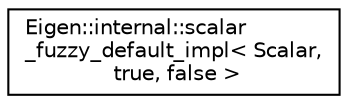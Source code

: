 digraph "Graphical Class Hierarchy"
{
  edge [fontname="Helvetica",fontsize="10",labelfontname="Helvetica",labelfontsize="10"];
  node [fontname="Helvetica",fontsize="10",shape=record];
  rankdir="LR";
  Node1 [label="Eigen::internal::scalar\l_fuzzy_default_impl\< Scalar,\l true, false \>",height=0.2,width=0.4,color="black", fillcolor="white", style="filled",URL="$struct_eigen_1_1internal_1_1scalar__fuzzy__default__impl_3_01_scalar_00_01true_00_01false_01_4.html"];
}
